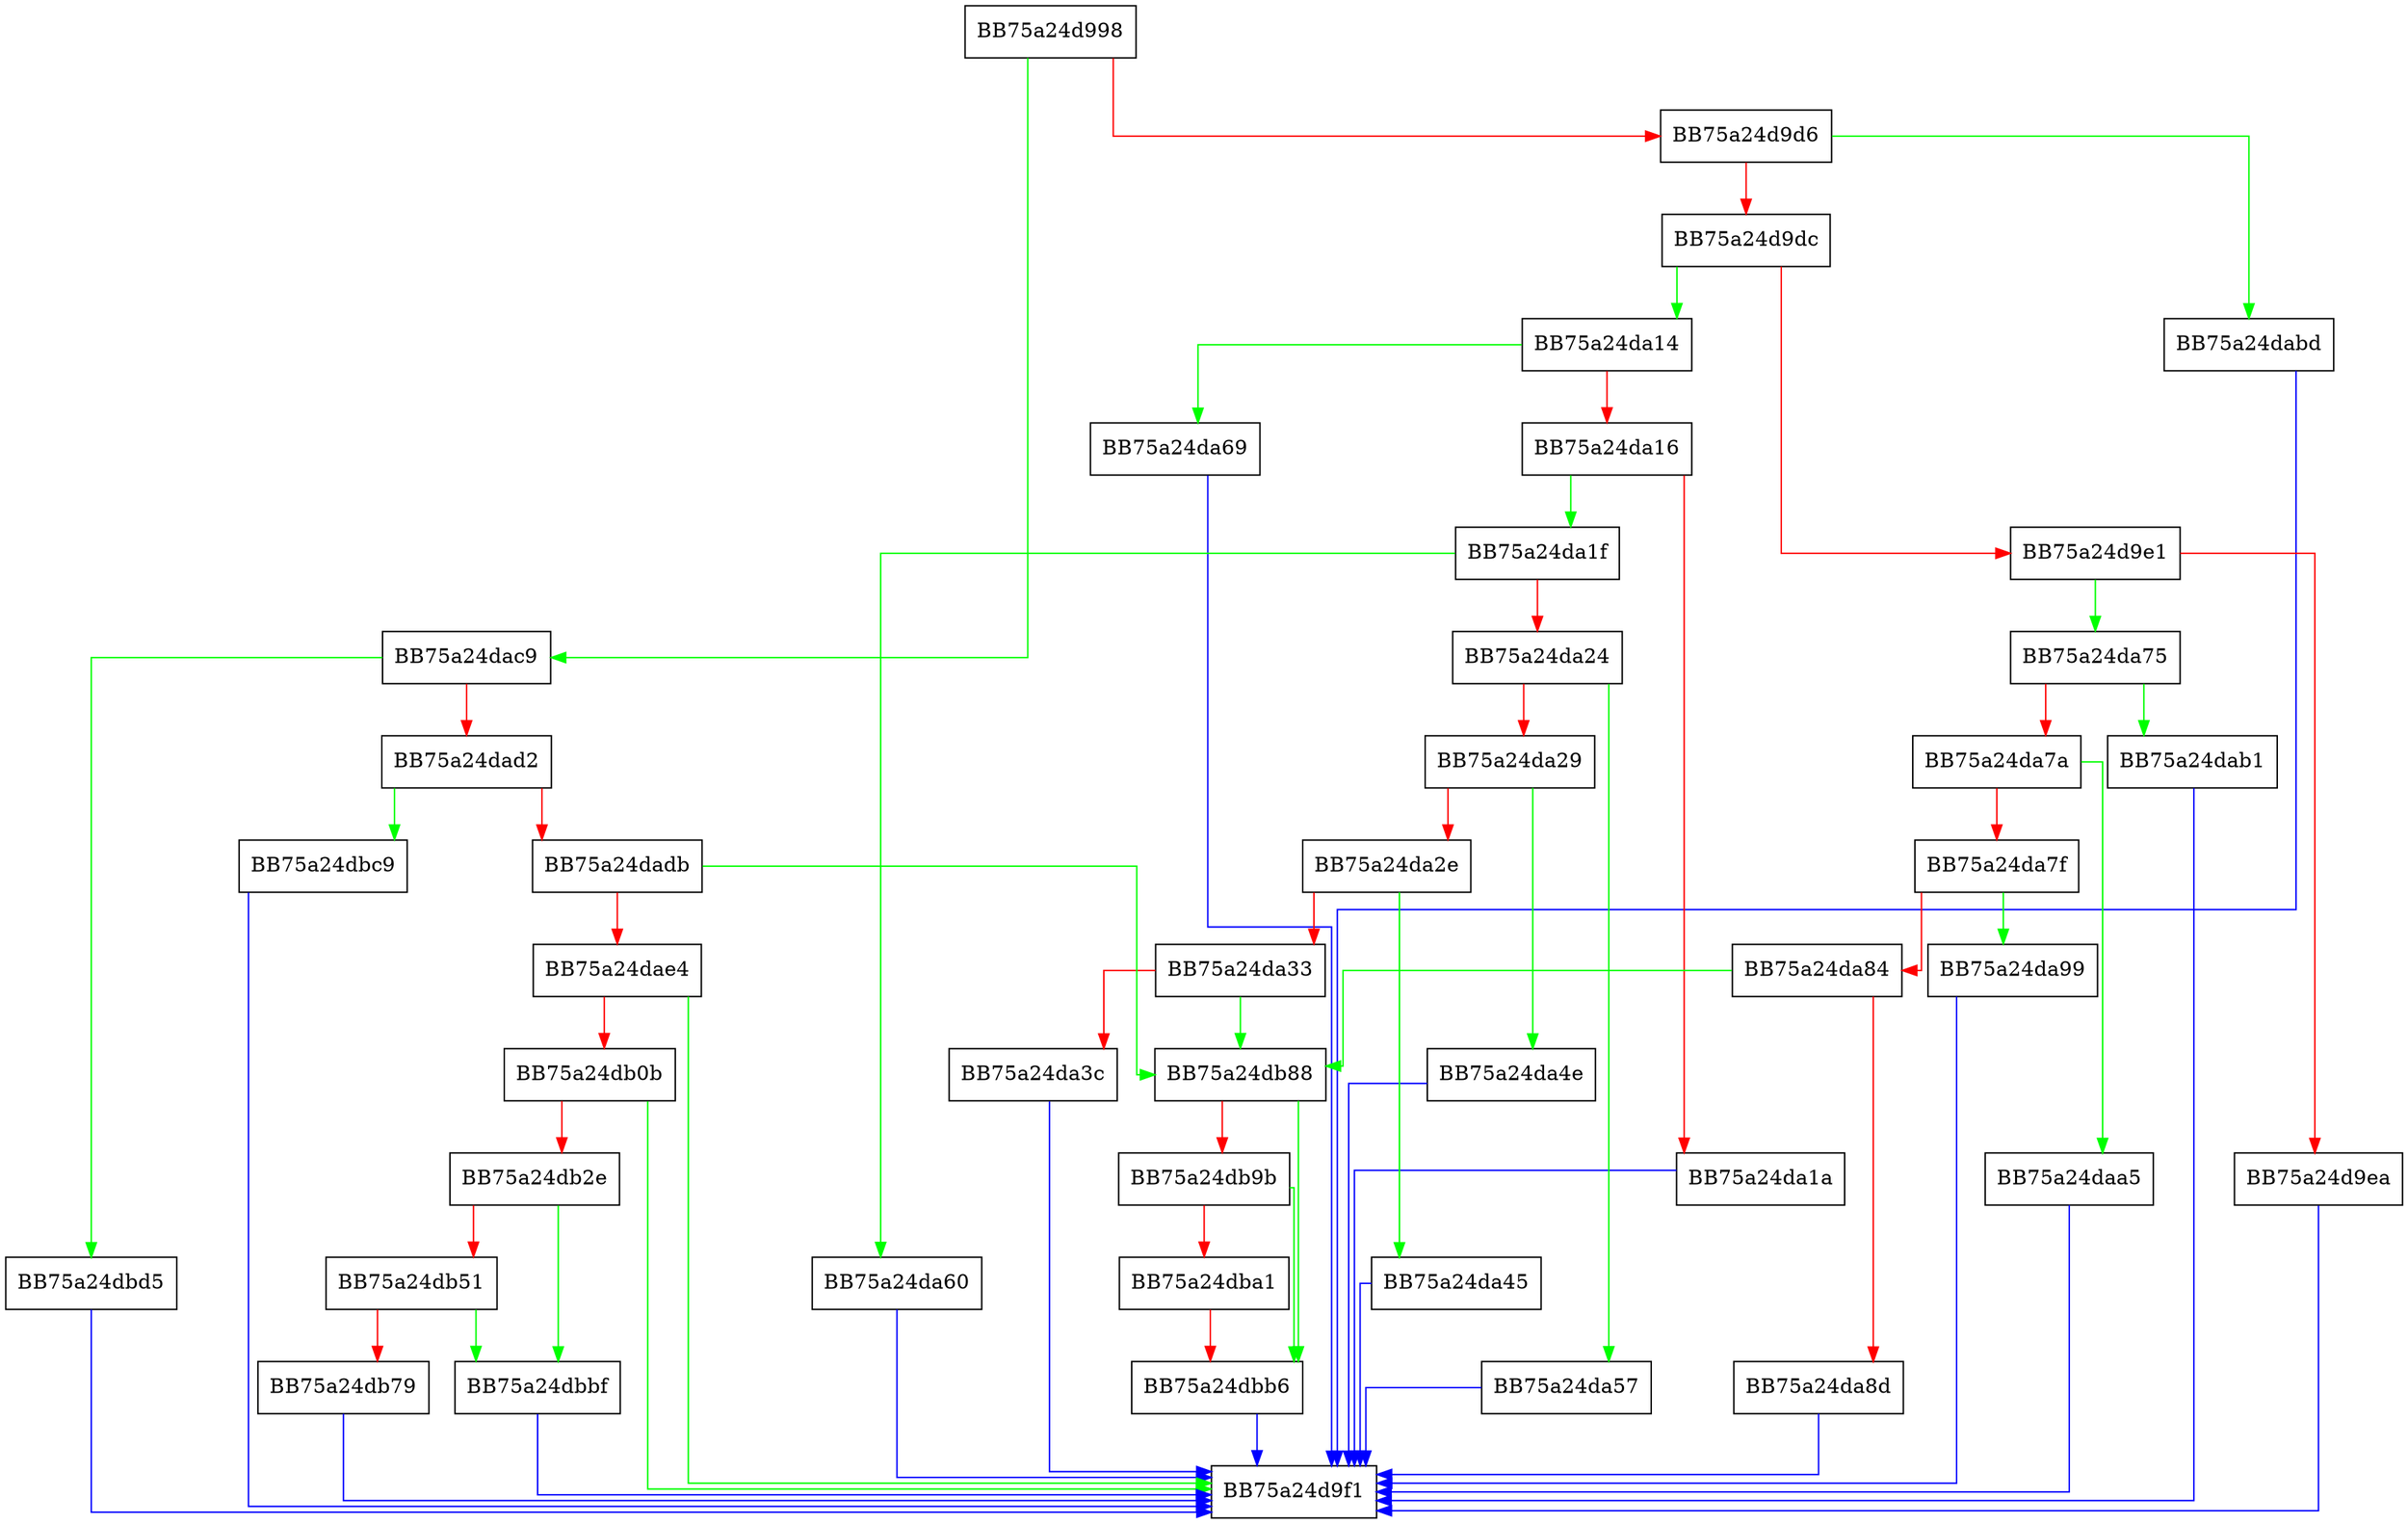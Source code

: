 digraph ResolveCompressionMethod {
  node [shape="box"];
  graph [splines=ortho];
  BB75a24d998 -> BB75a24dac9 [color="green"];
  BB75a24d998 -> BB75a24d9d6 [color="red"];
  BB75a24d9d6 -> BB75a24dabd [color="green"];
  BB75a24d9d6 -> BB75a24d9dc [color="red"];
  BB75a24d9dc -> BB75a24da14 [color="green"];
  BB75a24d9dc -> BB75a24d9e1 [color="red"];
  BB75a24d9e1 -> BB75a24da75 [color="green"];
  BB75a24d9e1 -> BB75a24d9ea [color="red"];
  BB75a24d9ea -> BB75a24d9f1 [color="blue"];
  BB75a24da14 -> BB75a24da69 [color="green"];
  BB75a24da14 -> BB75a24da16 [color="red"];
  BB75a24da16 -> BB75a24da1f [color="green"];
  BB75a24da16 -> BB75a24da1a [color="red"];
  BB75a24da1a -> BB75a24d9f1 [color="blue"];
  BB75a24da1f -> BB75a24da60 [color="green"];
  BB75a24da1f -> BB75a24da24 [color="red"];
  BB75a24da24 -> BB75a24da57 [color="green"];
  BB75a24da24 -> BB75a24da29 [color="red"];
  BB75a24da29 -> BB75a24da4e [color="green"];
  BB75a24da29 -> BB75a24da2e [color="red"];
  BB75a24da2e -> BB75a24da45 [color="green"];
  BB75a24da2e -> BB75a24da33 [color="red"];
  BB75a24da33 -> BB75a24db88 [color="green"];
  BB75a24da33 -> BB75a24da3c [color="red"];
  BB75a24da3c -> BB75a24d9f1 [color="blue"];
  BB75a24da45 -> BB75a24d9f1 [color="blue"];
  BB75a24da4e -> BB75a24d9f1 [color="blue"];
  BB75a24da57 -> BB75a24d9f1 [color="blue"];
  BB75a24da60 -> BB75a24d9f1 [color="blue"];
  BB75a24da69 -> BB75a24d9f1 [color="blue"];
  BB75a24da75 -> BB75a24dab1 [color="green"];
  BB75a24da75 -> BB75a24da7a [color="red"];
  BB75a24da7a -> BB75a24daa5 [color="green"];
  BB75a24da7a -> BB75a24da7f [color="red"];
  BB75a24da7f -> BB75a24da99 [color="green"];
  BB75a24da7f -> BB75a24da84 [color="red"];
  BB75a24da84 -> BB75a24db88 [color="green"];
  BB75a24da84 -> BB75a24da8d [color="red"];
  BB75a24da8d -> BB75a24d9f1 [color="blue"];
  BB75a24da99 -> BB75a24d9f1 [color="blue"];
  BB75a24daa5 -> BB75a24d9f1 [color="blue"];
  BB75a24dab1 -> BB75a24d9f1 [color="blue"];
  BB75a24dabd -> BB75a24d9f1 [color="blue"];
  BB75a24dac9 -> BB75a24dbd5 [color="green"];
  BB75a24dac9 -> BB75a24dad2 [color="red"];
  BB75a24dad2 -> BB75a24dbc9 [color="green"];
  BB75a24dad2 -> BB75a24dadb [color="red"];
  BB75a24dadb -> BB75a24db88 [color="green"];
  BB75a24dadb -> BB75a24dae4 [color="red"];
  BB75a24dae4 -> BB75a24d9f1 [color="green"];
  BB75a24dae4 -> BB75a24db0b [color="red"];
  BB75a24db0b -> BB75a24d9f1 [color="green"];
  BB75a24db0b -> BB75a24db2e [color="red"];
  BB75a24db2e -> BB75a24dbbf [color="green"];
  BB75a24db2e -> BB75a24db51 [color="red"];
  BB75a24db51 -> BB75a24dbbf [color="green"];
  BB75a24db51 -> BB75a24db79 [color="red"];
  BB75a24db79 -> BB75a24d9f1 [color="blue"];
  BB75a24db88 -> BB75a24dbb6 [color="green"];
  BB75a24db88 -> BB75a24db9b [color="red"];
  BB75a24db9b -> BB75a24dbb6 [color="green"];
  BB75a24db9b -> BB75a24dba1 [color="red"];
  BB75a24dba1 -> BB75a24dbb6 [color="red"];
  BB75a24dbb6 -> BB75a24d9f1 [color="blue"];
  BB75a24dbbf -> BB75a24d9f1 [color="blue"];
  BB75a24dbc9 -> BB75a24d9f1 [color="blue"];
  BB75a24dbd5 -> BB75a24d9f1 [color="blue"];
}